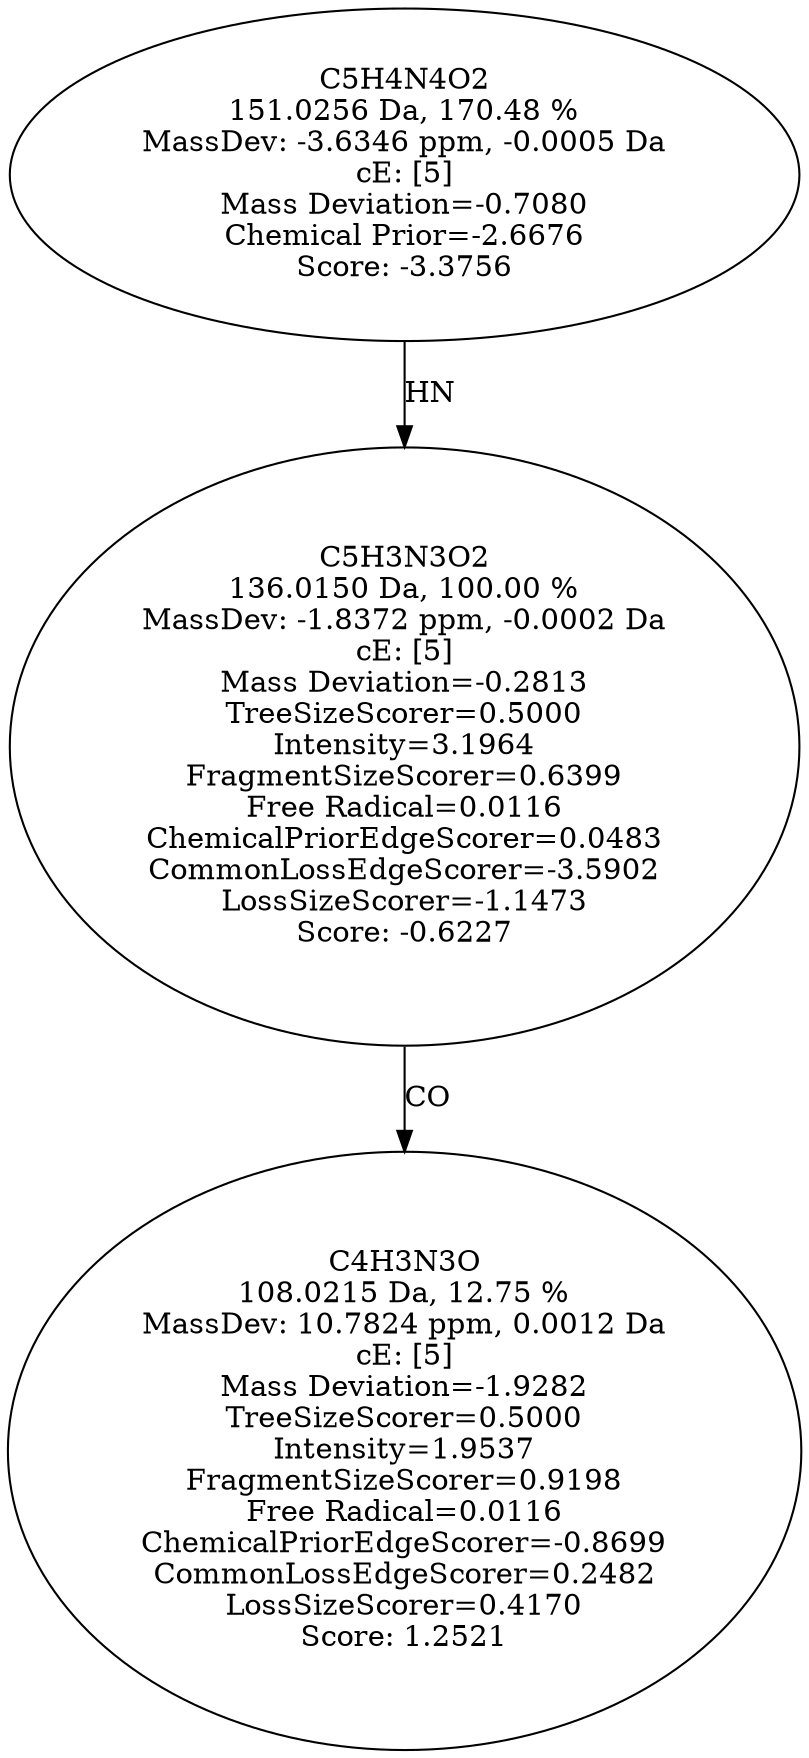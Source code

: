 strict digraph {
v1 [label="C4H3N3O\n108.0215 Da, 12.75 %\nMassDev: 10.7824 ppm, 0.0012 Da\ncE: [5]\nMass Deviation=-1.9282\nTreeSizeScorer=0.5000\nIntensity=1.9537\nFragmentSizeScorer=0.9198\nFree Radical=0.0116\nChemicalPriorEdgeScorer=-0.8699\nCommonLossEdgeScorer=0.2482\nLossSizeScorer=0.4170\nScore: 1.2521"];
v2 [label="C5H3N3O2\n136.0150 Da, 100.00 %\nMassDev: -1.8372 ppm, -0.0002 Da\ncE: [5]\nMass Deviation=-0.2813\nTreeSizeScorer=0.5000\nIntensity=3.1964\nFragmentSizeScorer=0.6399\nFree Radical=0.0116\nChemicalPriorEdgeScorer=0.0483\nCommonLossEdgeScorer=-3.5902\nLossSizeScorer=-1.1473\nScore: -0.6227"];
v3 [label="C5H4N4O2\n151.0256 Da, 170.48 %\nMassDev: -3.6346 ppm, -0.0005 Da\ncE: [5]\nMass Deviation=-0.7080\nChemical Prior=-2.6676\nScore: -3.3756"];
v2 -> v1 [label="CO"];
v3 -> v2 [label="HN"];
}
